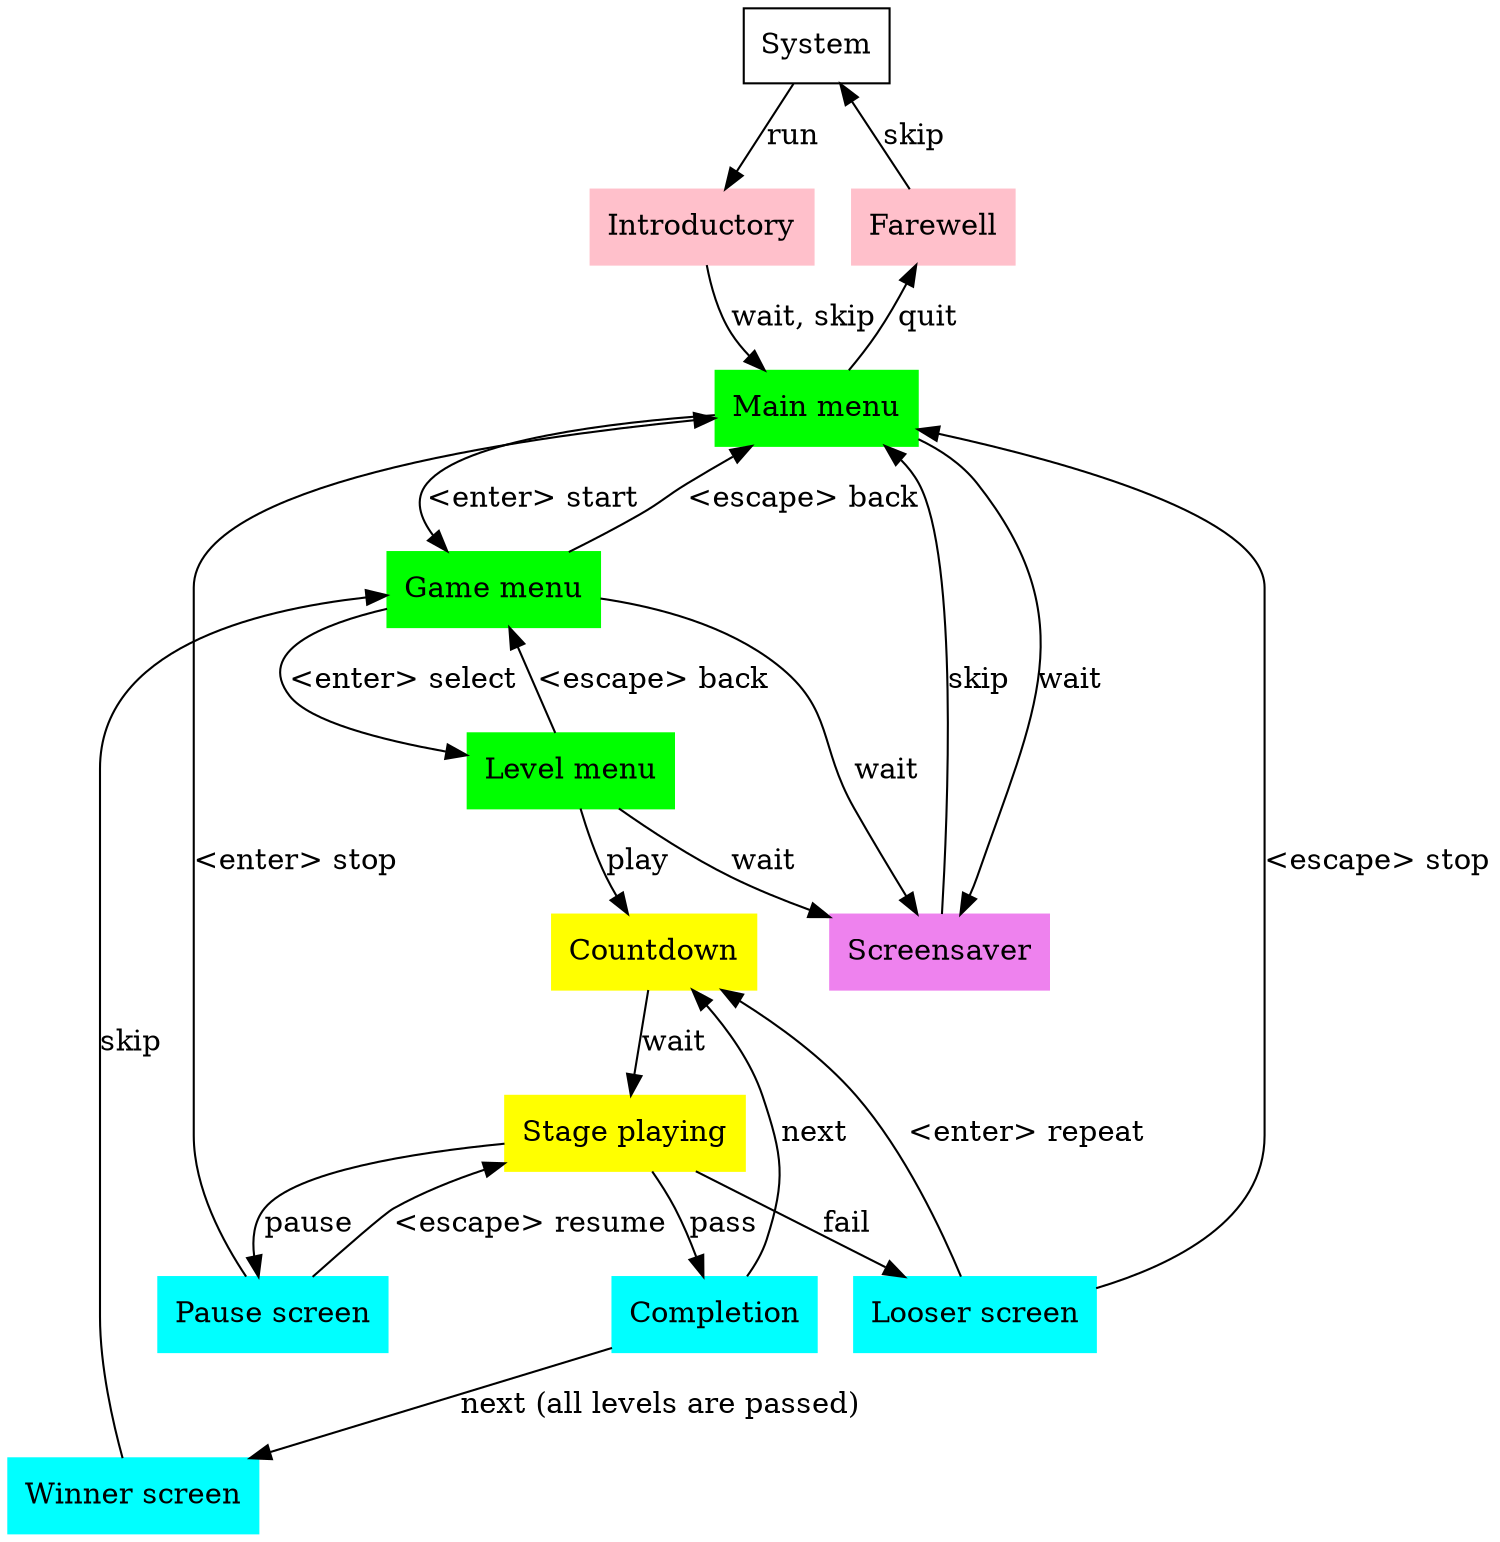 digraph Game {
	dpi=300
	node[shape = box, style = filled]

	subgraph System { label = "System"
		node[fillcolor = white]
		system[label = "System"]
	}
	
	subgraph Introductory { label = "Introductory"
		node[color = pink]
		rank = same
		introductory[label = "Introductory"]
		farewell[label = "Farewell"]
	}
	
	subgraph Menu { label = "Menu"
		node[color = green]
		menu[label = "Main menu"]
		game[label = "Game menu"]
		level[label = "Level menu"]
	}

	subgraph Gameplay { label = "Gameplay"
		node[color = yellow]
		countdown[label = "Countdown"]
		stage[label = "Stage playing"]
	}
	

	subgraph Screensaver { label = "Screensavers"
		node[color = violet]
		screensaver[label = "Screensaver"]
	}
	
	subgraph Information { label = "Information"
		node[color = cyan]
		winner[label = "Winner screen"]
		looser[label = "Looser screen"]
		pause[label = "Pause screen"]
		completion[label = "Completion"]
	}
	
	introductory -> menu[label = "wait, skip"]
	
	menu -> game[label = "<enter> start"]
	game -> menu[label = "<escape> back"]
	menu -> farewell[label = "quit"]
	
	{ menu game level } -> screensaver[label = "wait"]
	
	screensaver -> menu[label = "skip"]
	
	game -> level[label = "<enter> select"]
	level -> game[label = "<escape> back"]
	
	level -> countdown[label = "play"]
	
	countdown -> stage[label = "wait"]
	stage -> completion[label = "pass"]
	completion -> winner[label = "next (all levels are passed)"]
	stage -> looser[label = "fail"]
	stage -> pause[label = "pause"]
	pause -> stage[label = "<escape> resume"]
	
	pause -> menu[label = "<enter> stop"]
	
	completion -> countdown[label = "next"]
	
	looser -> countdown[label = "<enter> repeat"]
	looser -> menu[label = "<escape> stop"]
	
	winner -> game[label = "skip"]
	
	system -> introductory[label = "run"]
	farewell -> system[label = "skip"]
	
}